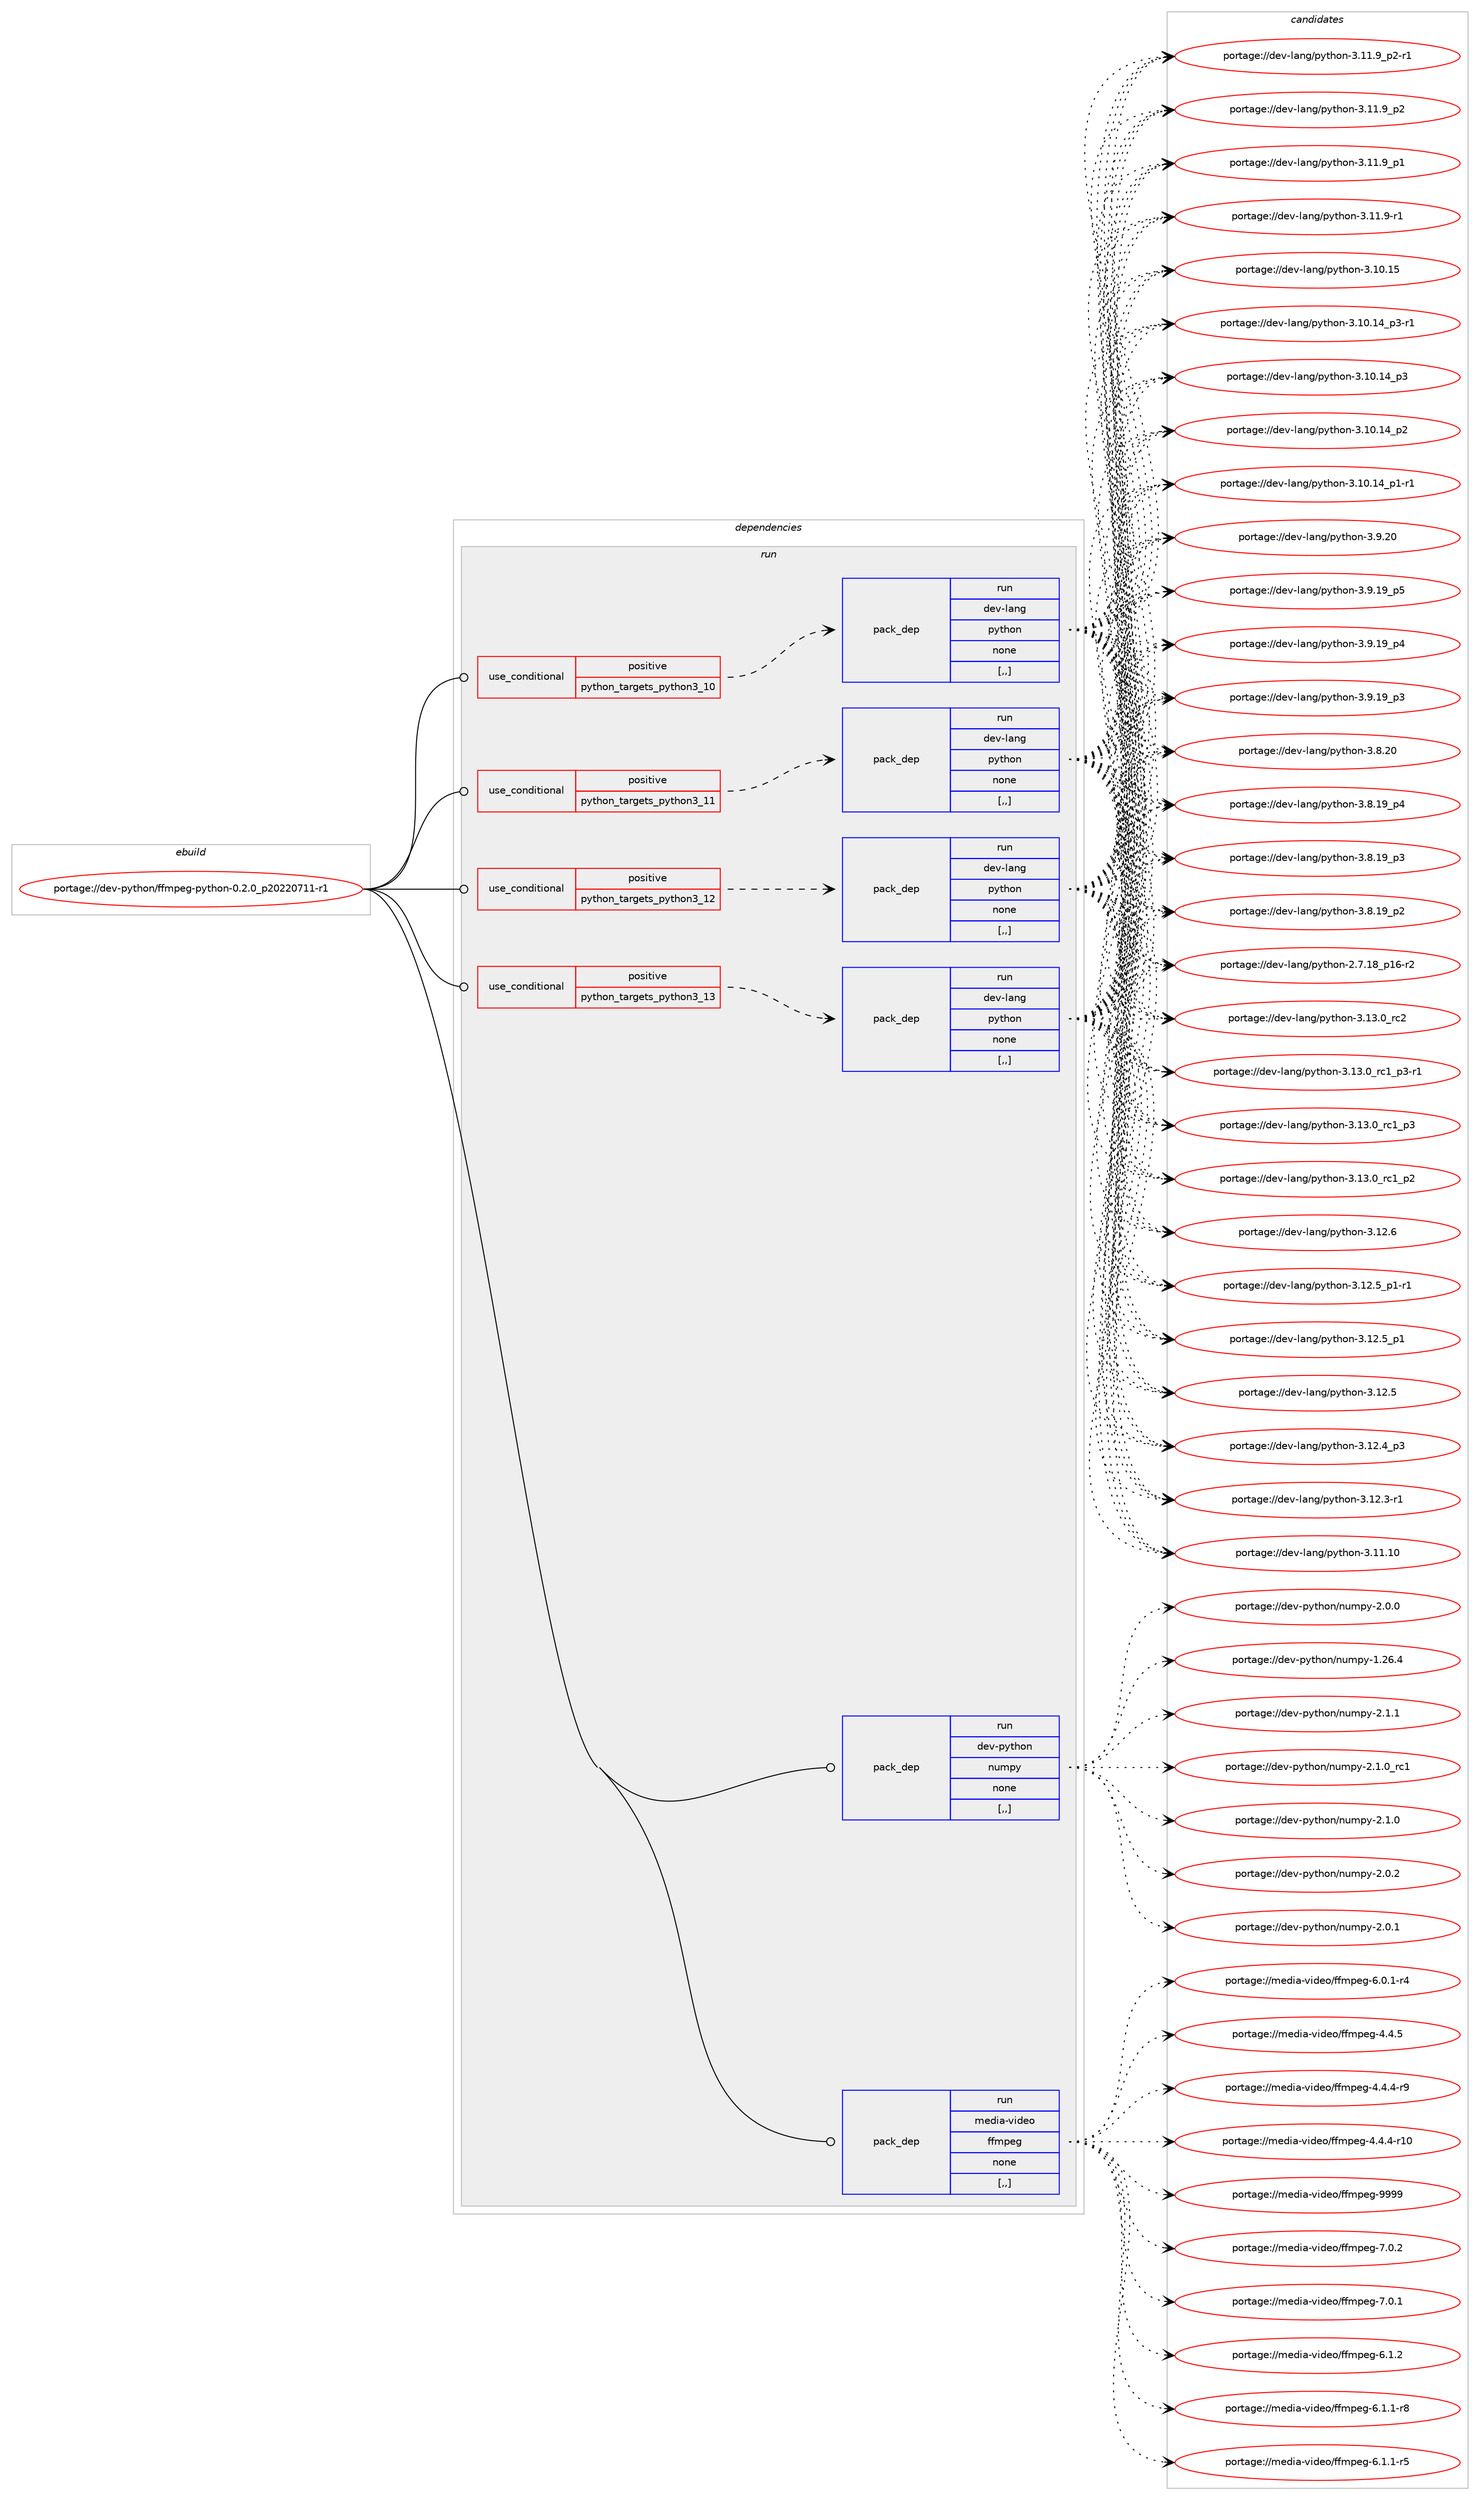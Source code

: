 digraph prolog {

# *************
# Graph options
# *************

newrank=true;
concentrate=true;
compound=true;
graph [rankdir=LR,fontname=Helvetica,fontsize=10,ranksep=1.5];#, ranksep=2.5, nodesep=0.2];
edge  [arrowhead=vee];
node  [fontname=Helvetica,fontsize=10];

# **********
# The ebuild
# **********

subgraph cluster_leftcol {
color=gray;
label=<<i>ebuild</i>>;
id [label="portage://dev-python/ffmpeg-python-0.2.0_p20220711-r1", color=red, width=4, href="../dev-python/ffmpeg-python-0.2.0_p20220711-r1.svg"];
}

# ****************
# The dependencies
# ****************

subgraph cluster_midcol {
color=gray;
label=<<i>dependencies</i>>;
subgraph cluster_compile {
fillcolor="#eeeeee";
style=filled;
label=<<i>compile</i>>;
}
subgraph cluster_compileandrun {
fillcolor="#eeeeee";
style=filled;
label=<<i>compile and run</i>>;
}
subgraph cluster_run {
fillcolor="#eeeeee";
style=filled;
label=<<i>run</i>>;
subgraph cond163032 {
dependency640526 [label=<<TABLE BORDER="0" CELLBORDER="1" CELLSPACING="0" CELLPADDING="4"><TR><TD ROWSPAN="3" CELLPADDING="10">use_conditional</TD></TR><TR><TD>positive</TD></TR><TR><TD>python_targets_python3_10</TD></TR></TABLE>>, shape=none, color=red];
subgraph pack472675 {
dependency640527 [label=<<TABLE BORDER="0" CELLBORDER="1" CELLSPACING="0" CELLPADDING="4" WIDTH="220"><TR><TD ROWSPAN="6" CELLPADDING="30">pack_dep</TD></TR><TR><TD WIDTH="110">run</TD></TR><TR><TD>dev-lang</TD></TR><TR><TD>python</TD></TR><TR><TD>none</TD></TR><TR><TD>[,,]</TD></TR></TABLE>>, shape=none, color=blue];
}
dependency640526:e -> dependency640527:w [weight=20,style="dashed",arrowhead="vee"];
}
id:e -> dependency640526:w [weight=20,style="solid",arrowhead="odot"];
subgraph cond163033 {
dependency640528 [label=<<TABLE BORDER="0" CELLBORDER="1" CELLSPACING="0" CELLPADDING="4"><TR><TD ROWSPAN="3" CELLPADDING="10">use_conditional</TD></TR><TR><TD>positive</TD></TR><TR><TD>python_targets_python3_11</TD></TR></TABLE>>, shape=none, color=red];
subgraph pack472676 {
dependency640529 [label=<<TABLE BORDER="0" CELLBORDER="1" CELLSPACING="0" CELLPADDING="4" WIDTH="220"><TR><TD ROWSPAN="6" CELLPADDING="30">pack_dep</TD></TR><TR><TD WIDTH="110">run</TD></TR><TR><TD>dev-lang</TD></TR><TR><TD>python</TD></TR><TR><TD>none</TD></TR><TR><TD>[,,]</TD></TR></TABLE>>, shape=none, color=blue];
}
dependency640528:e -> dependency640529:w [weight=20,style="dashed",arrowhead="vee"];
}
id:e -> dependency640528:w [weight=20,style="solid",arrowhead="odot"];
subgraph cond163034 {
dependency640530 [label=<<TABLE BORDER="0" CELLBORDER="1" CELLSPACING="0" CELLPADDING="4"><TR><TD ROWSPAN="3" CELLPADDING="10">use_conditional</TD></TR><TR><TD>positive</TD></TR><TR><TD>python_targets_python3_12</TD></TR></TABLE>>, shape=none, color=red];
subgraph pack472677 {
dependency640531 [label=<<TABLE BORDER="0" CELLBORDER="1" CELLSPACING="0" CELLPADDING="4" WIDTH="220"><TR><TD ROWSPAN="6" CELLPADDING="30">pack_dep</TD></TR><TR><TD WIDTH="110">run</TD></TR><TR><TD>dev-lang</TD></TR><TR><TD>python</TD></TR><TR><TD>none</TD></TR><TR><TD>[,,]</TD></TR></TABLE>>, shape=none, color=blue];
}
dependency640530:e -> dependency640531:w [weight=20,style="dashed",arrowhead="vee"];
}
id:e -> dependency640530:w [weight=20,style="solid",arrowhead="odot"];
subgraph cond163035 {
dependency640532 [label=<<TABLE BORDER="0" CELLBORDER="1" CELLSPACING="0" CELLPADDING="4"><TR><TD ROWSPAN="3" CELLPADDING="10">use_conditional</TD></TR><TR><TD>positive</TD></TR><TR><TD>python_targets_python3_13</TD></TR></TABLE>>, shape=none, color=red];
subgraph pack472678 {
dependency640533 [label=<<TABLE BORDER="0" CELLBORDER="1" CELLSPACING="0" CELLPADDING="4" WIDTH="220"><TR><TD ROWSPAN="6" CELLPADDING="30">pack_dep</TD></TR><TR><TD WIDTH="110">run</TD></TR><TR><TD>dev-lang</TD></TR><TR><TD>python</TD></TR><TR><TD>none</TD></TR><TR><TD>[,,]</TD></TR></TABLE>>, shape=none, color=blue];
}
dependency640532:e -> dependency640533:w [weight=20,style="dashed",arrowhead="vee"];
}
id:e -> dependency640532:w [weight=20,style="solid",arrowhead="odot"];
subgraph pack472679 {
dependency640534 [label=<<TABLE BORDER="0" CELLBORDER="1" CELLSPACING="0" CELLPADDING="4" WIDTH="220"><TR><TD ROWSPAN="6" CELLPADDING="30">pack_dep</TD></TR><TR><TD WIDTH="110">run</TD></TR><TR><TD>dev-python</TD></TR><TR><TD>numpy</TD></TR><TR><TD>none</TD></TR><TR><TD>[,,]</TD></TR></TABLE>>, shape=none, color=blue];
}
id:e -> dependency640534:w [weight=20,style="solid",arrowhead="odot"];
subgraph pack472680 {
dependency640535 [label=<<TABLE BORDER="0" CELLBORDER="1" CELLSPACING="0" CELLPADDING="4" WIDTH="220"><TR><TD ROWSPAN="6" CELLPADDING="30">pack_dep</TD></TR><TR><TD WIDTH="110">run</TD></TR><TR><TD>media-video</TD></TR><TR><TD>ffmpeg</TD></TR><TR><TD>none</TD></TR><TR><TD>[,,]</TD></TR></TABLE>>, shape=none, color=blue];
}
id:e -> dependency640535:w [weight=20,style="solid",arrowhead="odot"];
}
}

# **************
# The candidates
# **************

subgraph cluster_choices {
rank=same;
color=gray;
label=<<i>candidates</i>>;

subgraph choice472675 {
color=black;
nodesep=1;
choice10010111845108971101034711212111610411111045514649514648951149950 [label="portage://dev-lang/python-3.13.0_rc2", color=red, width=4,href="../dev-lang/python-3.13.0_rc2.svg"];
choice1001011184510897110103471121211161041111104551464951464895114994995112514511449 [label="portage://dev-lang/python-3.13.0_rc1_p3-r1", color=red, width=4,href="../dev-lang/python-3.13.0_rc1_p3-r1.svg"];
choice100101118451089711010347112121116104111110455146495146489511499499511251 [label="portage://dev-lang/python-3.13.0_rc1_p3", color=red, width=4,href="../dev-lang/python-3.13.0_rc1_p3.svg"];
choice100101118451089711010347112121116104111110455146495146489511499499511250 [label="portage://dev-lang/python-3.13.0_rc1_p2", color=red, width=4,href="../dev-lang/python-3.13.0_rc1_p2.svg"];
choice10010111845108971101034711212111610411111045514649504654 [label="portage://dev-lang/python-3.12.6", color=red, width=4,href="../dev-lang/python-3.12.6.svg"];
choice1001011184510897110103471121211161041111104551464950465395112494511449 [label="portage://dev-lang/python-3.12.5_p1-r1", color=red, width=4,href="../dev-lang/python-3.12.5_p1-r1.svg"];
choice100101118451089711010347112121116104111110455146495046539511249 [label="portage://dev-lang/python-3.12.5_p1", color=red, width=4,href="../dev-lang/python-3.12.5_p1.svg"];
choice10010111845108971101034711212111610411111045514649504653 [label="portage://dev-lang/python-3.12.5", color=red, width=4,href="../dev-lang/python-3.12.5.svg"];
choice100101118451089711010347112121116104111110455146495046529511251 [label="portage://dev-lang/python-3.12.4_p3", color=red, width=4,href="../dev-lang/python-3.12.4_p3.svg"];
choice100101118451089711010347112121116104111110455146495046514511449 [label="portage://dev-lang/python-3.12.3-r1", color=red, width=4,href="../dev-lang/python-3.12.3-r1.svg"];
choice1001011184510897110103471121211161041111104551464949464948 [label="portage://dev-lang/python-3.11.10", color=red, width=4,href="../dev-lang/python-3.11.10.svg"];
choice1001011184510897110103471121211161041111104551464949465795112504511449 [label="portage://dev-lang/python-3.11.9_p2-r1", color=red, width=4,href="../dev-lang/python-3.11.9_p2-r1.svg"];
choice100101118451089711010347112121116104111110455146494946579511250 [label="portage://dev-lang/python-3.11.9_p2", color=red, width=4,href="../dev-lang/python-3.11.9_p2.svg"];
choice100101118451089711010347112121116104111110455146494946579511249 [label="portage://dev-lang/python-3.11.9_p1", color=red, width=4,href="../dev-lang/python-3.11.9_p1.svg"];
choice100101118451089711010347112121116104111110455146494946574511449 [label="portage://dev-lang/python-3.11.9-r1", color=red, width=4,href="../dev-lang/python-3.11.9-r1.svg"];
choice1001011184510897110103471121211161041111104551464948464953 [label="portage://dev-lang/python-3.10.15", color=red, width=4,href="../dev-lang/python-3.10.15.svg"];
choice100101118451089711010347112121116104111110455146494846495295112514511449 [label="portage://dev-lang/python-3.10.14_p3-r1", color=red, width=4,href="../dev-lang/python-3.10.14_p3-r1.svg"];
choice10010111845108971101034711212111610411111045514649484649529511251 [label="portage://dev-lang/python-3.10.14_p3", color=red, width=4,href="../dev-lang/python-3.10.14_p3.svg"];
choice10010111845108971101034711212111610411111045514649484649529511250 [label="portage://dev-lang/python-3.10.14_p2", color=red, width=4,href="../dev-lang/python-3.10.14_p2.svg"];
choice100101118451089711010347112121116104111110455146494846495295112494511449 [label="portage://dev-lang/python-3.10.14_p1-r1", color=red, width=4,href="../dev-lang/python-3.10.14_p1-r1.svg"];
choice10010111845108971101034711212111610411111045514657465048 [label="portage://dev-lang/python-3.9.20", color=red, width=4,href="../dev-lang/python-3.9.20.svg"];
choice100101118451089711010347112121116104111110455146574649579511253 [label="portage://dev-lang/python-3.9.19_p5", color=red, width=4,href="../dev-lang/python-3.9.19_p5.svg"];
choice100101118451089711010347112121116104111110455146574649579511252 [label="portage://dev-lang/python-3.9.19_p4", color=red, width=4,href="../dev-lang/python-3.9.19_p4.svg"];
choice100101118451089711010347112121116104111110455146574649579511251 [label="portage://dev-lang/python-3.9.19_p3", color=red, width=4,href="../dev-lang/python-3.9.19_p3.svg"];
choice10010111845108971101034711212111610411111045514656465048 [label="portage://dev-lang/python-3.8.20", color=red, width=4,href="../dev-lang/python-3.8.20.svg"];
choice100101118451089711010347112121116104111110455146564649579511252 [label="portage://dev-lang/python-3.8.19_p4", color=red, width=4,href="../dev-lang/python-3.8.19_p4.svg"];
choice100101118451089711010347112121116104111110455146564649579511251 [label="portage://dev-lang/python-3.8.19_p3", color=red, width=4,href="../dev-lang/python-3.8.19_p3.svg"];
choice100101118451089711010347112121116104111110455146564649579511250 [label="portage://dev-lang/python-3.8.19_p2", color=red, width=4,href="../dev-lang/python-3.8.19_p2.svg"];
choice100101118451089711010347112121116104111110455046554649569511249544511450 [label="portage://dev-lang/python-2.7.18_p16-r2", color=red, width=4,href="../dev-lang/python-2.7.18_p16-r2.svg"];
dependency640527:e -> choice10010111845108971101034711212111610411111045514649514648951149950:w [style=dotted,weight="100"];
dependency640527:e -> choice1001011184510897110103471121211161041111104551464951464895114994995112514511449:w [style=dotted,weight="100"];
dependency640527:e -> choice100101118451089711010347112121116104111110455146495146489511499499511251:w [style=dotted,weight="100"];
dependency640527:e -> choice100101118451089711010347112121116104111110455146495146489511499499511250:w [style=dotted,weight="100"];
dependency640527:e -> choice10010111845108971101034711212111610411111045514649504654:w [style=dotted,weight="100"];
dependency640527:e -> choice1001011184510897110103471121211161041111104551464950465395112494511449:w [style=dotted,weight="100"];
dependency640527:e -> choice100101118451089711010347112121116104111110455146495046539511249:w [style=dotted,weight="100"];
dependency640527:e -> choice10010111845108971101034711212111610411111045514649504653:w [style=dotted,weight="100"];
dependency640527:e -> choice100101118451089711010347112121116104111110455146495046529511251:w [style=dotted,weight="100"];
dependency640527:e -> choice100101118451089711010347112121116104111110455146495046514511449:w [style=dotted,weight="100"];
dependency640527:e -> choice1001011184510897110103471121211161041111104551464949464948:w [style=dotted,weight="100"];
dependency640527:e -> choice1001011184510897110103471121211161041111104551464949465795112504511449:w [style=dotted,weight="100"];
dependency640527:e -> choice100101118451089711010347112121116104111110455146494946579511250:w [style=dotted,weight="100"];
dependency640527:e -> choice100101118451089711010347112121116104111110455146494946579511249:w [style=dotted,weight="100"];
dependency640527:e -> choice100101118451089711010347112121116104111110455146494946574511449:w [style=dotted,weight="100"];
dependency640527:e -> choice1001011184510897110103471121211161041111104551464948464953:w [style=dotted,weight="100"];
dependency640527:e -> choice100101118451089711010347112121116104111110455146494846495295112514511449:w [style=dotted,weight="100"];
dependency640527:e -> choice10010111845108971101034711212111610411111045514649484649529511251:w [style=dotted,weight="100"];
dependency640527:e -> choice10010111845108971101034711212111610411111045514649484649529511250:w [style=dotted,weight="100"];
dependency640527:e -> choice100101118451089711010347112121116104111110455146494846495295112494511449:w [style=dotted,weight="100"];
dependency640527:e -> choice10010111845108971101034711212111610411111045514657465048:w [style=dotted,weight="100"];
dependency640527:e -> choice100101118451089711010347112121116104111110455146574649579511253:w [style=dotted,weight="100"];
dependency640527:e -> choice100101118451089711010347112121116104111110455146574649579511252:w [style=dotted,weight="100"];
dependency640527:e -> choice100101118451089711010347112121116104111110455146574649579511251:w [style=dotted,weight="100"];
dependency640527:e -> choice10010111845108971101034711212111610411111045514656465048:w [style=dotted,weight="100"];
dependency640527:e -> choice100101118451089711010347112121116104111110455146564649579511252:w [style=dotted,weight="100"];
dependency640527:e -> choice100101118451089711010347112121116104111110455146564649579511251:w [style=dotted,weight="100"];
dependency640527:e -> choice100101118451089711010347112121116104111110455146564649579511250:w [style=dotted,weight="100"];
dependency640527:e -> choice100101118451089711010347112121116104111110455046554649569511249544511450:w [style=dotted,weight="100"];
}
subgraph choice472676 {
color=black;
nodesep=1;
choice10010111845108971101034711212111610411111045514649514648951149950 [label="portage://dev-lang/python-3.13.0_rc2", color=red, width=4,href="../dev-lang/python-3.13.0_rc2.svg"];
choice1001011184510897110103471121211161041111104551464951464895114994995112514511449 [label="portage://dev-lang/python-3.13.0_rc1_p3-r1", color=red, width=4,href="../dev-lang/python-3.13.0_rc1_p3-r1.svg"];
choice100101118451089711010347112121116104111110455146495146489511499499511251 [label="portage://dev-lang/python-3.13.0_rc1_p3", color=red, width=4,href="../dev-lang/python-3.13.0_rc1_p3.svg"];
choice100101118451089711010347112121116104111110455146495146489511499499511250 [label="portage://dev-lang/python-3.13.0_rc1_p2", color=red, width=4,href="../dev-lang/python-3.13.0_rc1_p2.svg"];
choice10010111845108971101034711212111610411111045514649504654 [label="portage://dev-lang/python-3.12.6", color=red, width=4,href="../dev-lang/python-3.12.6.svg"];
choice1001011184510897110103471121211161041111104551464950465395112494511449 [label="portage://dev-lang/python-3.12.5_p1-r1", color=red, width=4,href="../dev-lang/python-3.12.5_p1-r1.svg"];
choice100101118451089711010347112121116104111110455146495046539511249 [label="portage://dev-lang/python-3.12.5_p1", color=red, width=4,href="../dev-lang/python-3.12.5_p1.svg"];
choice10010111845108971101034711212111610411111045514649504653 [label="portage://dev-lang/python-3.12.5", color=red, width=4,href="../dev-lang/python-3.12.5.svg"];
choice100101118451089711010347112121116104111110455146495046529511251 [label="portage://dev-lang/python-3.12.4_p3", color=red, width=4,href="../dev-lang/python-3.12.4_p3.svg"];
choice100101118451089711010347112121116104111110455146495046514511449 [label="portage://dev-lang/python-3.12.3-r1", color=red, width=4,href="../dev-lang/python-3.12.3-r1.svg"];
choice1001011184510897110103471121211161041111104551464949464948 [label="portage://dev-lang/python-3.11.10", color=red, width=4,href="../dev-lang/python-3.11.10.svg"];
choice1001011184510897110103471121211161041111104551464949465795112504511449 [label="portage://dev-lang/python-3.11.9_p2-r1", color=red, width=4,href="../dev-lang/python-3.11.9_p2-r1.svg"];
choice100101118451089711010347112121116104111110455146494946579511250 [label="portage://dev-lang/python-3.11.9_p2", color=red, width=4,href="../dev-lang/python-3.11.9_p2.svg"];
choice100101118451089711010347112121116104111110455146494946579511249 [label="portage://dev-lang/python-3.11.9_p1", color=red, width=4,href="../dev-lang/python-3.11.9_p1.svg"];
choice100101118451089711010347112121116104111110455146494946574511449 [label="portage://dev-lang/python-3.11.9-r1", color=red, width=4,href="../dev-lang/python-3.11.9-r1.svg"];
choice1001011184510897110103471121211161041111104551464948464953 [label="portage://dev-lang/python-3.10.15", color=red, width=4,href="../dev-lang/python-3.10.15.svg"];
choice100101118451089711010347112121116104111110455146494846495295112514511449 [label="portage://dev-lang/python-3.10.14_p3-r1", color=red, width=4,href="../dev-lang/python-3.10.14_p3-r1.svg"];
choice10010111845108971101034711212111610411111045514649484649529511251 [label="portage://dev-lang/python-3.10.14_p3", color=red, width=4,href="../dev-lang/python-3.10.14_p3.svg"];
choice10010111845108971101034711212111610411111045514649484649529511250 [label="portage://dev-lang/python-3.10.14_p2", color=red, width=4,href="../dev-lang/python-3.10.14_p2.svg"];
choice100101118451089711010347112121116104111110455146494846495295112494511449 [label="portage://dev-lang/python-3.10.14_p1-r1", color=red, width=4,href="../dev-lang/python-3.10.14_p1-r1.svg"];
choice10010111845108971101034711212111610411111045514657465048 [label="portage://dev-lang/python-3.9.20", color=red, width=4,href="../dev-lang/python-3.9.20.svg"];
choice100101118451089711010347112121116104111110455146574649579511253 [label="portage://dev-lang/python-3.9.19_p5", color=red, width=4,href="../dev-lang/python-3.9.19_p5.svg"];
choice100101118451089711010347112121116104111110455146574649579511252 [label="portage://dev-lang/python-3.9.19_p4", color=red, width=4,href="../dev-lang/python-3.9.19_p4.svg"];
choice100101118451089711010347112121116104111110455146574649579511251 [label="portage://dev-lang/python-3.9.19_p3", color=red, width=4,href="../dev-lang/python-3.9.19_p3.svg"];
choice10010111845108971101034711212111610411111045514656465048 [label="portage://dev-lang/python-3.8.20", color=red, width=4,href="../dev-lang/python-3.8.20.svg"];
choice100101118451089711010347112121116104111110455146564649579511252 [label="portage://dev-lang/python-3.8.19_p4", color=red, width=4,href="../dev-lang/python-3.8.19_p4.svg"];
choice100101118451089711010347112121116104111110455146564649579511251 [label="portage://dev-lang/python-3.8.19_p3", color=red, width=4,href="../dev-lang/python-3.8.19_p3.svg"];
choice100101118451089711010347112121116104111110455146564649579511250 [label="portage://dev-lang/python-3.8.19_p2", color=red, width=4,href="../dev-lang/python-3.8.19_p2.svg"];
choice100101118451089711010347112121116104111110455046554649569511249544511450 [label="portage://dev-lang/python-2.7.18_p16-r2", color=red, width=4,href="../dev-lang/python-2.7.18_p16-r2.svg"];
dependency640529:e -> choice10010111845108971101034711212111610411111045514649514648951149950:w [style=dotted,weight="100"];
dependency640529:e -> choice1001011184510897110103471121211161041111104551464951464895114994995112514511449:w [style=dotted,weight="100"];
dependency640529:e -> choice100101118451089711010347112121116104111110455146495146489511499499511251:w [style=dotted,weight="100"];
dependency640529:e -> choice100101118451089711010347112121116104111110455146495146489511499499511250:w [style=dotted,weight="100"];
dependency640529:e -> choice10010111845108971101034711212111610411111045514649504654:w [style=dotted,weight="100"];
dependency640529:e -> choice1001011184510897110103471121211161041111104551464950465395112494511449:w [style=dotted,weight="100"];
dependency640529:e -> choice100101118451089711010347112121116104111110455146495046539511249:w [style=dotted,weight="100"];
dependency640529:e -> choice10010111845108971101034711212111610411111045514649504653:w [style=dotted,weight="100"];
dependency640529:e -> choice100101118451089711010347112121116104111110455146495046529511251:w [style=dotted,weight="100"];
dependency640529:e -> choice100101118451089711010347112121116104111110455146495046514511449:w [style=dotted,weight="100"];
dependency640529:e -> choice1001011184510897110103471121211161041111104551464949464948:w [style=dotted,weight="100"];
dependency640529:e -> choice1001011184510897110103471121211161041111104551464949465795112504511449:w [style=dotted,weight="100"];
dependency640529:e -> choice100101118451089711010347112121116104111110455146494946579511250:w [style=dotted,weight="100"];
dependency640529:e -> choice100101118451089711010347112121116104111110455146494946579511249:w [style=dotted,weight="100"];
dependency640529:e -> choice100101118451089711010347112121116104111110455146494946574511449:w [style=dotted,weight="100"];
dependency640529:e -> choice1001011184510897110103471121211161041111104551464948464953:w [style=dotted,weight="100"];
dependency640529:e -> choice100101118451089711010347112121116104111110455146494846495295112514511449:w [style=dotted,weight="100"];
dependency640529:e -> choice10010111845108971101034711212111610411111045514649484649529511251:w [style=dotted,weight="100"];
dependency640529:e -> choice10010111845108971101034711212111610411111045514649484649529511250:w [style=dotted,weight="100"];
dependency640529:e -> choice100101118451089711010347112121116104111110455146494846495295112494511449:w [style=dotted,weight="100"];
dependency640529:e -> choice10010111845108971101034711212111610411111045514657465048:w [style=dotted,weight="100"];
dependency640529:e -> choice100101118451089711010347112121116104111110455146574649579511253:w [style=dotted,weight="100"];
dependency640529:e -> choice100101118451089711010347112121116104111110455146574649579511252:w [style=dotted,weight="100"];
dependency640529:e -> choice100101118451089711010347112121116104111110455146574649579511251:w [style=dotted,weight="100"];
dependency640529:e -> choice10010111845108971101034711212111610411111045514656465048:w [style=dotted,weight="100"];
dependency640529:e -> choice100101118451089711010347112121116104111110455146564649579511252:w [style=dotted,weight="100"];
dependency640529:e -> choice100101118451089711010347112121116104111110455146564649579511251:w [style=dotted,weight="100"];
dependency640529:e -> choice100101118451089711010347112121116104111110455146564649579511250:w [style=dotted,weight="100"];
dependency640529:e -> choice100101118451089711010347112121116104111110455046554649569511249544511450:w [style=dotted,weight="100"];
}
subgraph choice472677 {
color=black;
nodesep=1;
choice10010111845108971101034711212111610411111045514649514648951149950 [label="portage://dev-lang/python-3.13.0_rc2", color=red, width=4,href="../dev-lang/python-3.13.0_rc2.svg"];
choice1001011184510897110103471121211161041111104551464951464895114994995112514511449 [label="portage://dev-lang/python-3.13.0_rc1_p3-r1", color=red, width=4,href="../dev-lang/python-3.13.0_rc1_p3-r1.svg"];
choice100101118451089711010347112121116104111110455146495146489511499499511251 [label="portage://dev-lang/python-3.13.0_rc1_p3", color=red, width=4,href="../dev-lang/python-3.13.0_rc1_p3.svg"];
choice100101118451089711010347112121116104111110455146495146489511499499511250 [label="portage://dev-lang/python-3.13.0_rc1_p2", color=red, width=4,href="../dev-lang/python-3.13.0_rc1_p2.svg"];
choice10010111845108971101034711212111610411111045514649504654 [label="portage://dev-lang/python-3.12.6", color=red, width=4,href="../dev-lang/python-3.12.6.svg"];
choice1001011184510897110103471121211161041111104551464950465395112494511449 [label="portage://dev-lang/python-3.12.5_p1-r1", color=red, width=4,href="../dev-lang/python-3.12.5_p1-r1.svg"];
choice100101118451089711010347112121116104111110455146495046539511249 [label="portage://dev-lang/python-3.12.5_p1", color=red, width=4,href="../dev-lang/python-3.12.5_p1.svg"];
choice10010111845108971101034711212111610411111045514649504653 [label="portage://dev-lang/python-3.12.5", color=red, width=4,href="../dev-lang/python-3.12.5.svg"];
choice100101118451089711010347112121116104111110455146495046529511251 [label="portage://dev-lang/python-3.12.4_p3", color=red, width=4,href="../dev-lang/python-3.12.4_p3.svg"];
choice100101118451089711010347112121116104111110455146495046514511449 [label="portage://dev-lang/python-3.12.3-r1", color=red, width=4,href="../dev-lang/python-3.12.3-r1.svg"];
choice1001011184510897110103471121211161041111104551464949464948 [label="portage://dev-lang/python-3.11.10", color=red, width=4,href="../dev-lang/python-3.11.10.svg"];
choice1001011184510897110103471121211161041111104551464949465795112504511449 [label="portage://dev-lang/python-3.11.9_p2-r1", color=red, width=4,href="../dev-lang/python-3.11.9_p2-r1.svg"];
choice100101118451089711010347112121116104111110455146494946579511250 [label="portage://dev-lang/python-3.11.9_p2", color=red, width=4,href="../dev-lang/python-3.11.9_p2.svg"];
choice100101118451089711010347112121116104111110455146494946579511249 [label="portage://dev-lang/python-3.11.9_p1", color=red, width=4,href="../dev-lang/python-3.11.9_p1.svg"];
choice100101118451089711010347112121116104111110455146494946574511449 [label="portage://dev-lang/python-3.11.9-r1", color=red, width=4,href="../dev-lang/python-3.11.9-r1.svg"];
choice1001011184510897110103471121211161041111104551464948464953 [label="portage://dev-lang/python-3.10.15", color=red, width=4,href="../dev-lang/python-3.10.15.svg"];
choice100101118451089711010347112121116104111110455146494846495295112514511449 [label="portage://dev-lang/python-3.10.14_p3-r1", color=red, width=4,href="../dev-lang/python-3.10.14_p3-r1.svg"];
choice10010111845108971101034711212111610411111045514649484649529511251 [label="portage://dev-lang/python-3.10.14_p3", color=red, width=4,href="../dev-lang/python-3.10.14_p3.svg"];
choice10010111845108971101034711212111610411111045514649484649529511250 [label="portage://dev-lang/python-3.10.14_p2", color=red, width=4,href="../dev-lang/python-3.10.14_p2.svg"];
choice100101118451089711010347112121116104111110455146494846495295112494511449 [label="portage://dev-lang/python-3.10.14_p1-r1", color=red, width=4,href="../dev-lang/python-3.10.14_p1-r1.svg"];
choice10010111845108971101034711212111610411111045514657465048 [label="portage://dev-lang/python-3.9.20", color=red, width=4,href="../dev-lang/python-3.9.20.svg"];
choice100101118451089711010347112121116104111110455146574649579511253 [label="portage://dev-lang/python-3.9.19_p5", color=red, width=4,href="../dev-lang/python-3.9.19_p5.svg"];
choice100101118451089711010347112121116104111110455146574649579511252 [label="portage://dev-lang/python-3.9.19_p4", color=red, width=4,href="../dev-lang/python-3.9.19_p4.svg"];
choice100101118451089711010347112121116104111110455146574649579511251 [label="portage://dev-lang/python-3.9.19_p3", color=red, width=4,href="../dev-lang/python-3.9.19_p3.svg"];
choice10010111845108971101034711212111610411111045514656465048 [label="portage://dev-lang/python-3.8.20", color=red, width=4,href="../dev-lang/python-3.8.20.svg"];
choice100101118451089711010347112121116104111110455146564649579511252 [label="portage://dev-lang/python-3.8.19_p4", color=red, width=4,href="../dev-lang/python-3.8.19_p4.svg"];
choice100101118451089711010347112121116104111110455146564649579511251 [label="portage://dev-lang/python-3.8.19_p3", color=red, width=4,href="../dev-lang/python-3.8.19_p3.svg"];
choice100101118451089711010347112121116104111110455146564649579511250 [label="portage://dev-lang/python-3.8.19_p2", color=red, width=4,href="../dev-lang/python-3.8.19_p2.svg"];
choice100101118451089711010347112121116104111110455046554649569511249544511450 [label="portage://dev-lang/python-2.7.18_p16-r2", color=red, width=4,href="../dev-lang/python-2.7.18_p16-r2.svg"];
dependency640531:e -> choice10010111845108971101034711212111610411111045514649514648951149950:w [style=dotted,weight="100"];
dependency640531:e -> choice1001011184510897110103471121211161041111104551464951464895114994995112514511449:w [style=dotted,weight="100"];
dependency640531:e -> choice100101118451089711010347112121116104111110455146495146489511499499511251:w [style=dotted,weight="100"];
dependency640531:e -> choice100101118451089711010347112121116104111110455146495146489511499499511250:w [style=dotted,weight="100"];
dependency640531:e -> choice10010111845108971101034711212111610411111045514649504654:w [style=dotted,weight="100"];
dependency640531:e -> choice1001011184510897110103471121211161041111104551464950465395112494511449:w [style=dotted,weight="100"];
dependency640531:e -> choice100101118451089711010347112121116104111110455146495046539511249:w [style=dotted,weight="100"];
dependency640531:e -> choice10010111845108971101034711212111610411111045514649504653:w [style=dotted,weight="100"];
dependency640531:e -> choice100101118451089711010347112121116104111110455146495046529511251:w [style=dotted,weight="100"];
dependency640531:e -> choice100101118451089711010347112121116104111110455146495046514511449:w [style=dotted,weight="100"];
dependency640531:e -> choice1001011184510897110103471121211161041111104551464949464948:w [style=dotted,weight="100"];
dependency640531:e -> choice1001011184510897110103471121211161041111104551464949465795112504511449:w [style=dotted,weight="100"];
dependency640531:e -> choice100101118451089711010347112121116104111110455146494946579511250:w [style=dotted,weight="100"];
dependency640531:e -> choice100101118451089711010347112121116104111110455146494946579511249:w [style=dotted,weight="100"];
dependency640531:e -> choice100101118451089711010347112121116104111110455146494946574511449:w [style=dotted,weight="100"];
dependency640531:e -> choice1001011184510897110103471121211161041111104551464948464953:w [style=dotted,weight="100"];
dependency640531:e -> choice100101118451089711010347112121116104111110455146494846495295112514511449:w [style=dotted,weight="100"];
dependency640531:e -> choice10010111845108971101034711212111610411111045514649484649529511251:w [style=dotted,weight="100"];
dependency640531:e -> choice10010111845108971101034711212111610411111045514649484649529511250:w [style=dotted,weight="100"];
dependency640531:e -> choice100101118451089711010347112121116104111110455146494846495295112494511449:w [style=dotted,weight="100"];
dependency640531:e -> choice10010111845108971101034711212111610411111045514657465048:w [style=dotted,weight="100"];
dependency640531:e -> choice100101118451089711010347112121116104111110455146574649579511253:w [style=dotted,weight="100"];
dependency640531:e -> choice100101118451089711010347112121116104111110455146574649579511252:w [style=dotted,weight="100"];
dependency640531:e -> choice100101118451089711010347112121116104111110455146574649579511251:w [style=dotted,weight="100"];
dependency640531:e -> choice10010111845108971101034711212111610411111045514656465048:w [style=dotted,weight="100"];
dependency640531:e -> choice100101118451089711010347112121116104111110455146564649579511252:w [style=dotted,weight="100"];
dependency640531:e -> choice100101118451089711010347112121116104111110455146564649579511251:w [style=dotted,weight="100"];
dependency640531:e -> choice100101118451089711010347112121116104111110455146564649579511250:w [style=dotted,weight="100"];
dependency640531:e -> choice100101118451089711010347112121116104111110455046554649569511249544511450:w [style=dotted,weight="100"];
}
subgraph choice472678 {
color=black;
nodesep=1;
choice10010111845108971101034711212111610411111045514649514648951149950 [label="portage://dev-lang/python-3.13.0_rc2", color=red, width=4,href="../dev-lang/python-3.13.0_rc2.svg"];
choice1001011184510897110103471121211161041111104551464951464895114994995112514511449 [label="portage://dev-lang/python-3.13.0_rc1_p3-r1", color=red, width=4,href="../dev-lang/python-3.13.0_rc1_p3-r1.svg"];
choice100101118451089711010347112121116104111110455146495146489511499499511251 [label="portage://dev-lang/python-3.13.0_rc1_p3", color=red, width=4,href="../dev-lang/python-3.13.0_rc1_p3.svg"];
choice100101118451089711010347112121116104111110455146495146489511499499511250 [label="portage://dev-lang/python-3.13.0_rc1_p2", color=red, width=4,href="../dev-lang/python-3.13.0_rc1_p2.svg"];
choice10010111845108971101034711212111610411111045514649504654 [label="portage://dev-lang/python-3.12.6", color=red, width=4,href="../dev-lang/python-3.12.6.svg"];
choice1001011184510897110103471121211161041111104551464950465395112494511449 [label="portage://dev-lang/python-3.12.5_p1-r1", color=red, width=4,href="../dev-lang/python-3.12.5_p1-r1.svg"];
choice100101118451089711010347112121116104111110455146495046539511249 [label="portage://dev-lang/python-3.12.5_p1", color=red, width=4,href="../dev-lang/python-3.12.5_p1.svg"];
choice10010111845108971101034711212111610411111045514649504653 [label="portage://dev-lang/python-3.12.5", color=red, width=4,href="../dev-lang/python-3.12.5.svg"];
choice100101118451089711010347112121116104111110455146495046529511251 [label="portage://dev-lang/python-3.12.4_p3", color=red, width=4,href="../dev-lang/python-3.12.4_p3.svg"];
choice100101118451089711010347112121116104111110455146495046514511449 [label="portage://dev-lang/python-3.12.3-r1", color=red, width=4,href="../dev-lang/python-3.12.3-r1.svg"];
choice1001011184510897110103471121211161041111104551464949464948 [label="portage://dev-lang/python-3.11.10", color=red, width=4,href="../dev-lang/python-3.11.10.svg"];
choice1001011184510897110103471121211161041111104551464949465795112504511449 [label="portage://dev-lang/python-3.11.9_p2-r1", color=red, width=4,href="../dev-lang/python-3.11.9_p2-r1.svg"];
choice100101118451089711010347112121116104111110455146494946579511250 [label="portage://dev-lang/python-3.11.9_p2", color=red, width=4,href="../dev-lang/python-3.11.9_p2.svg"];
choice100101118451089711010347112121116104111110455146494946579511249 [label="portage://dev-lang/python-3.11.9_p1", color=red, width=4,href="../dev-lang/python-3.11.9_p1.svg"];
choice100101118451089711010347112121116104111110455146494946574511449 [label="portage://dev-lang/python-3.11.9-r1", color=red, width=4,href="../dev-lang/python-3.11.9-r1.svg"];
choice1001011184510897110103471121211161041111104551464948464953 [label="portage://dev-lang/python-3.10.15", color=red, width=4,href="../dev-lang/python-3.10.15.svg"];
choice100101118451089711010347112121116104111110455146494846495295112514511449 [label="portage://dev-lang/python-3.10.14_p3-r1", color=red, width=4,href="../dev-lang/python-3.10.14_p3-r1.svg"];
choice10010111845108971101034711212111610411111045514649484649529511251 [label="portage://dev-lang/python-3.10.14_p3", color=red, width=4,href="../dev-lang/python-3.10.14_p3.svg"];
choice10010111845108971101034711212111610411111045514649484649529511250 [label="portage://dev-lang/python-3.10.14_p2", color=red, width=4,href="../dev-lang/python-3.10.14_p2.svg"];
choice100101118451089711010347112121116104111110455146494846495295112494511449 [label="portage://dev-lang/python-3.10.14_p1-r1", color=red, width=4,href="../dev-lang/python-3.10.14_p1-r1.svg"];
choice10010111845108971101034711212111610411111045514657465048 [label="portage://dev-lang/python-3.9.20", color=red, width=4,href="../dev-lang/python-3.9.20.svg"];
choice100101118451089711010347112121116104111110455146574649579511253 [label="portage://dev-lang/python-3.9.19_p5", color=red, width=4,href="../dev-lang/python-3.9.19_p5.svg"];
choice100101118451089711010347112121116104111110455146574649579511252 [label="portage://dev-lang/python-3.9.19_p4", color=red, width=4,href="../dev-lang/python-3.9.19_p4.svg"];
choice100101118451089711010347112121116104111110455146574649579511251 [label="portage://dev-lang/python-3.9.19_p3", color=red, width=4,href="../dev-lang/python-3.9.19_p3.svg"];
choice10010111845108971101034711212111610411111045514656465048 [label="portage://dev-lang/python-3.8.20", color=red, width=4,href="../dev-lang/python-3.8.20.svg"];
choice100101118451089711010347112121116104111110455146564649579511252 [label="portage://dev-lang/python-3.8.19_p4", color=red, width=4,href="../dev-lang/python-3.8.19_p4.svg"];
choice100101118451089711010347112121116104111110455146564649579511251 [label="portage://dev-lang/python-3.8.19_p3", color=red, width=4,href="../dev-lang/python-3.8.19_p3.svg"];
choice100101118451089711010347112121116104111110455146564649579511250 [label="portage://dev-lang/python-3.8.19_p2", color=red, width=4,href="../dev-lang/python-3.8.19_p2.svg"];
choice100101118451089711010347112121116104111110455046554649569511249544511450 [label="portage://dev-lang/python-2.7.18_p16-r2", color=red, width=4,href="../dev-lang/python-2.7.18_p16-r2.svg"];
dependency640533:e -> choice10010111845108971101034711212111610411111045514649514648951149950:w [style=dotted,weight="100"];
dependency640533:e -> choice1001011184510897110103471121211161041111104551464951464895114994995112514511449:w [style=dotted,weight="100"];
dependency640533:e -> choice100101118451089711010347112121116104111110455146495146489511499499511251:w [style=dotted,weight="100"];
dependency640533:e -> choice100101118451089711010347112121116104111110455146495146489511499499511250:w [style=dotted,weight="100"];
dependency640533:e -> choice10010111845108971101034711212111610411111045514649504654:w [style=dotted,weight="100"];
dependency640533:e -> choice1001011184510897110103471121211161041111104551464950465395112494511449:w [style=dotted,weight="100"];
dependency640533:e -> choice100101118451089711010347112121116104111110455146495046539511249:w [style=dotted,weight="100"];
dependency640533:e -> choice10010111845108971101034711212111610411111045514649504653:w [style=dotted,weight="100"];
dependency640533:e -> choice100101118451089711010347112121116104111110455146495046529511251:w [style=dotted,weight="100"];
dependency640533:e -> choice100101118451089711010347112121116104111110455146495046514511449:w [style=dotted,weight="100"];
dependency640533:e -> choice1001011184510897110103471121211161041111104551464949464948:w [style=dotted,weight="100"];
dependency640533:e -> choice1001011184510897110103471121211161041111104551464949465795112504511449:w [style=dotted,weight="100"];
dependency640533:e -> choice100101118451089711010347112121116104111110455146494946579511250:w [style=dotted,weight="100"];
dependency640533:e -> choice100101118451089711010347112121116104111110455146494946579511249:w [style=dotted,weight="100"];
dependency640533:e -> choice100101118451089711010347112121116104111110455146494946574511449:w [style=dotted,weight="100"];
dependency640533:e -> choice1001011184510897110103471121211161041111104551464948464953:w [style=dotted,weight="100"];
dependency640533:e -> choice100101118451089711010347112121116104111110455146494846495295112514511449:w [style=dotted,weight="100"];
dependency640533:e -> choice10010111845108971101034711212111610411111045514649484649529511251:w [style=dotted,weight="100"];
dependency640533:e -> choice10010111845108971101034711212111610411111045514649484649529511250:w [style=dotted,weight="100"];
dependency640533:e -> choice100101118451089711010347112121116104111110455146494846495295112494511449:w [style=dotted,weight="100"];
dependency640533:e -> choice10010111845108971101034711212111610411111045514657465048:w [style=dotted,weight="100"];
dependency640533:e -> choice100101118451089711010347112121116104111110455146574649579511253:w [style=dotted,weight="100"];
dependency640533:e -> choice100101118451089711010347112121116104111110455146574649579511252:w [style=dotted,weight="100"];
dependency640533:e -> choice100101118451089711010347112121116104111110455146574649579511251:w [style=dotted,weight="100"];
dependency640533:e -> choice10010111845108971101034711212111610411111045514656465048:w [style=dotted,weight="100"];
dependency640533:e -> choice100101118451089711010347112121116104111110455146564649579511252:w [style=dotted,weight="100"];
dependency640533:e -> choice100101118451089711010347112121116104111110455146564649579511251:w [style=dotted,weight="100"];
dependency640533:e -> choice100101118451089711010347112121116104111110455146564649579511250:w [style=dotted,weight="100"];
dependency640533:e -> choice100101118451089711010347112121116104111110455046554649569511249544511450:w [style=dotted,weight="100"];
}
subgraph choice472679 {
color=black;
nodesep=1;
choice1001011184511212111610411111047110117109112121455046494649 [label="portage://dev-python/numpy-2.1.1", color=red, width=4,href="../dev-python/numpy-2.1.1.svg"];
choice1001011184511212111610411111047110117109112121455046494648951149949 [label="portage://dev-python/numpy-2.1.0_rc1", color=red, width=4,href="../dev-python/numpy-2.1.0_rc1.svg"];
choice1001011184511212111610411111047110117109112121455046494648 [label="portage://dev-python/numpy-2.1.0", color=red, width=4,href="../dev-python/numpy-2.1.0.svg"];
choice1001011184511212111610411111047110117109112121455046484650 [label="portage://dev-python/numpy-2.0.2", color=red, width=4,href="../dev-python/numpy-2.0.2.svg"];
choice1001011184511212111610411111047110117109112121455046484649 [label="portage://dev-python/numpy-2.0.1", color=red, width=4,href="../dev-python/numpy-2.0.1.svg"];
choice1001011184511212111610411111047110117109112121455046484648 [label="portage://dev-python/numpy-2.0.0", color=red, width=4,href="../dev-python/numpy-2.0.0.svg"];
choice100101118451121211161041111104711011710911212145494650544652 [label="portage://dev-python/numpy-1.26.4", color=red, width=4,href="../dev-python/numpy-1.26.4.svg"];
dependency640534:e -> choice1001011184511212111610411111047110117109112121455046494649:w [style=dotted,weight="100"];
dependency640534:e -> choice1001011184511212111610411111047110117109112121455046494648951149949:w [style=dotted,weight="100"];
dependency640534:e -> choice1001011184511212111610411111047110117109112121455046494648:w [style=dotted,weight="100"];
dependency640534:e -> choice1001011184511212111610411111047110117109112121455046484650:w [style=dotted,weight="100"];
dependency640534:e -> choice1001011184511212111610411111047110117109112121455046484649:w [style=dotted,weight="100"];
dependency640534:e -> choice1001011184511212111610411111047110117109112121455046484648:w [style=dotted,weight="100"];
dependency640534:e -> choice100101118451121211161041111104711011710911212145494650544652:w [style=dotted,weight="100"];
}
subgraph choice472680 {
color=black;
nodesep=1;
choice1091011001059745118105100101111471021021091121011034557575757 [label="portage://media-video/ffmpeg-9999", color=red, width=4,href="../media-video/ffmpeg-9999.svg"];
choice109101100105974511810510010111147102102109112101103455546484650 [label="portage://media-video/ffmpeg-7.0.2", color=red, width=4,href="../media-video/ffmpeg-7.0.2.svg"];
choice109101100105974511810510010111147102102109112101103455546484649 [label="portage://media-video/ffmpeg-7.0.1", color=red, width=4,href="../media-video/ffmpeg-7.0.1.svg"];
choice109101100105974511810510010111147102102109112101103455446494650 [label="portage://media-video/ffmpeg-6.1.2", color=red, width=4,href="../media-video/ffmpeg-6.1.2.svg"];
choice1091011001059745118105100101111471021021091121011034554464946494511456 [label="portage://media-video/ffmpeg-6.1.1-r8", color=red, width=4,href="../media-video/ffmpeg-6.1.1-r8.svg"];
choice1091011001059745118105100101111471021021091121011034554464946494511453 [label="portage://media-video/ffmpeg-6.1.1-r5", color=red, width=4,href="../media-video/ffmpeg-6.1.1-r5.svg"];
choice1091011001059745118105100101111471021021091121011034554464846494511452 [label="portage://media-video/ffmpeg-6.0.1-r4", color=red, width=4,href="../media-video/ffmpeg-6.0.1-r4.svg"];
choice109101100105974511810510010111147102102109112101103455246524653 [label="portage://media-video/ffmpeg-4.4.5", color=red, width=4,href="../media-video/ffmpeg-4.4.5.svg"];
choice1091011001059745118105100101111471021021091121011034552465246524511457 [label="portage://media-video/ffmpeg-4.4.4-r9", color=red, width=4,href="../media-video/ffmpeg-4.4.4-r9.svg"];
choice109101100105974511810510010111147102102109112101103455246524652451144948 [label="portage://media-video/ffmpeg-4.4.4-r10", color=red, width=4,href="../media-video/ffmpeg-4.4.4-r10.svg"];
dependency640535:e -> choice1091011001059745118105100101111471021021091121011034557575757:w [style=dotted,weight="100"];
dependency640535:e -> choice109101100105974511810510010111147102102109112101103455546484650:w [style=dotted,weight="100"];
dependency640535:e -> choice109101100105974511810510010111147102102109112101103455546484649:w [style=dotted,weight="100"];
dependency640535:e -> choice109101100105974511810510010111147102102109112101103455446494650:w [style=dotted,weight="100"];
dependency640535:e -> choice1091011001059745118105100101111471021021091121011034554464946494511456:w [style=dotted,weight="100"];
dependency640535:e -> choice1091011001059745118105100101111471021021091121011034554464946494511453:w [style=dotted,weight="100"];
dependency640535:e -> choice1091011001059745118105100101111471021021091121011034554464846494511452:w [style=dotted,weight="100"];
dependency640535:e -> choice109101100105974511810510010111147102102109112101103455246524653:w [style=dotted,weight="100"];
dependency640535:e -> choice1091011001059745118105100101111471021021091121011034552465246524511457:w [style=dotted,weight="100"];
dependency640535:e -> choice109101100105974511810510010111147102102109112101103455246524652451144948:w [style=dotted,weight="100"];
}
}

}
